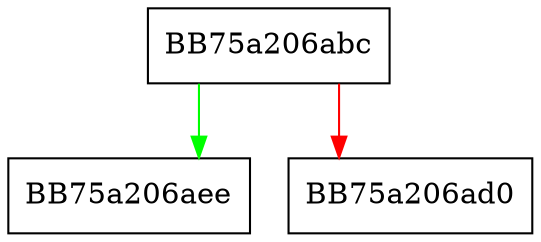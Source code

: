 digraph discard {
  node [shape="box"];
  graph [splines=ortho];
  BB75a206abc -> BB75a206aee [color="green"];
  BB75a206abc -> BB75a206ad0 [color="red"];
}